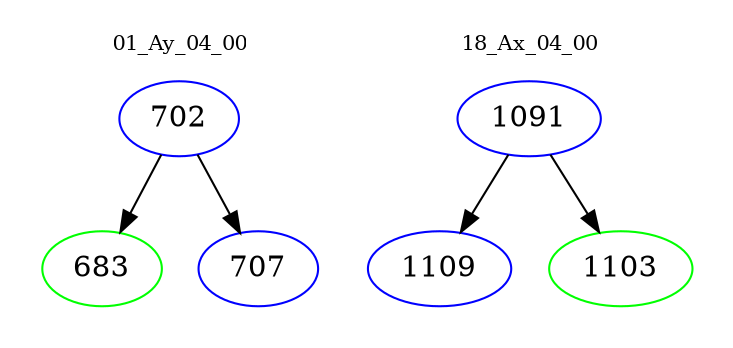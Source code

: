 digraph{
subgraph cluster_0 {
color = white
label = "01_Ay_04_00";
fontsize=10;
T0_702 [label="702", color="blue"]
T0_702 -> T0_683 [color="black"]
T0_683 [label="683", color="green"]
T0_702 -> T0_707 [color="black"]
T0_707 [label="707", color="blue"]
}
subgraph cluster_1 {
color = white
label = "18_Ax_04_00";
fontsize=10;
T1_1091 [label="1091", color="blue"]
T1_1091 -> T1_1109 [color="black"]
T1_1109 [label="1109", color="blue"]
T1_1091 -> T1_1103 [color="black"]
T1_1103 [label="1103", color="green"]
}
}

